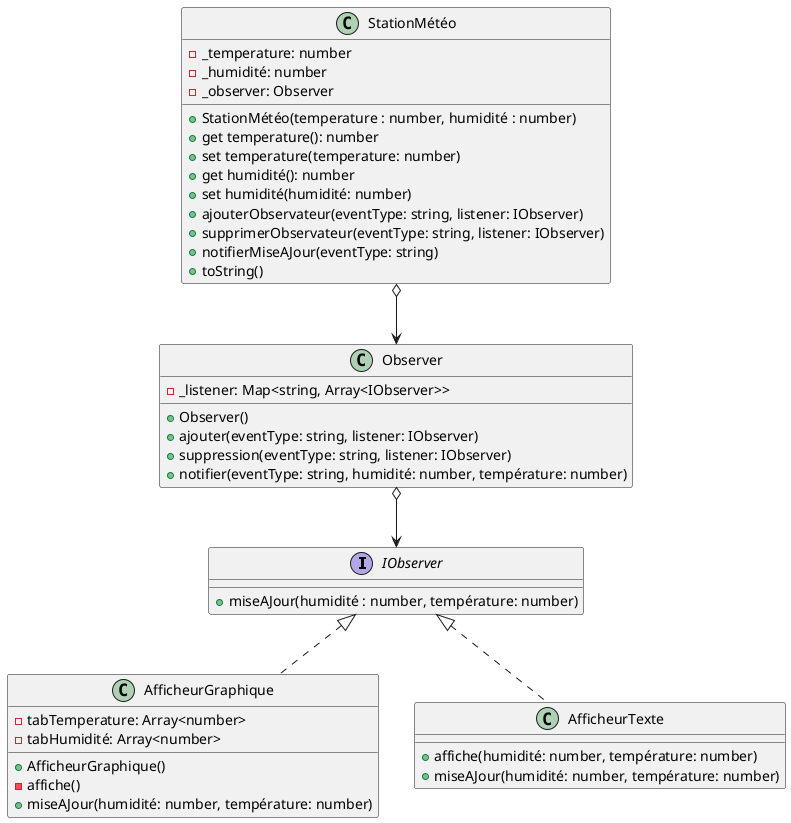 @startuml Mon Diagramme

interface IObserver {
    + miseAJour(humidité : number, température: number)
}

class Observer {
    - _listener: Map<string, Array<IObserver>>

    + Observer()
    + ajouter(eventType: string, listener: IObserver)
    + suppression(eventType: string, listener: IObserver)
    + notifier(eventType: string, humidité: number, température: number)
}

Observer o--> IObserver
StationMétéo o--> Observer

class StationMétéo {
    - _temperature: number
    - _humidité: number
    - _observer: Observer

    + StationMétéo(temperature : number, humidité : number)
    + get temperature(): number
    + set temperature(temperature: number)
    + get humidité(): number
    + set humidité(humidité: number)
    + ajouterObservateur(eventType: string, listener: IObserver)
    + supprimerObservateur(eventType: string, listener: IObserver)
    + notifierMiseAJour(eventType: string)
    + toString()
}

class AfficheurGraphique implements IObserver {
    - tabTemperature: Array<number>
    - tabHumidité: Array<number>

    + AfficheurGraphique()
    - affiche()
    + miseAJour(humidité: number, température: number)

}

class AfficheurTexte implements IObserver {
    + affiche(humidité: number, température: number)
    + miseAJour(humidité: number, température: number)
}

@enduml